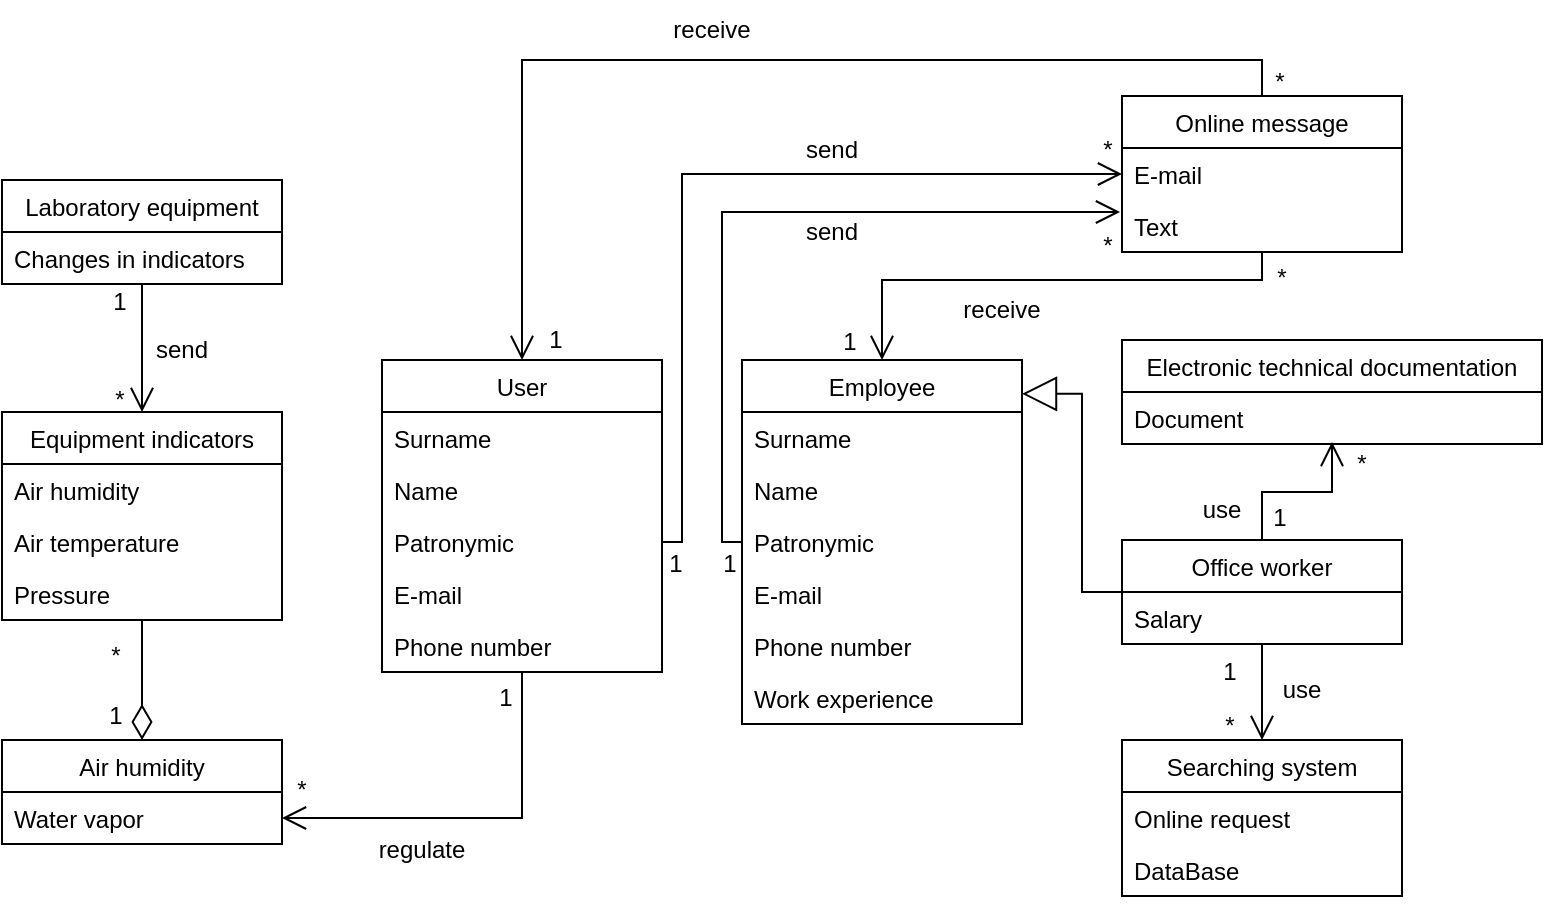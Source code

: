 <mxfile version="20.4.0" type="github"><diagram id="mCyr1kptdM3YggUfpTlr" name="Page-1"><mxGraphModel dx="868" dy="1641" grid="1" gridSize="10" guides="1" tooltips="1" connect="1" arrows="1" fold="1" page="1" pageScale="1" pageWidth="850" pageHeight="1100" math="0" shadow="0"><root><mxCell id="0"/><mxCell id="1" parent="0"/><mxCell id="Qtn16eyW5VBPZOPsOZde-40" style="edgeStyle=orthogonalEdgeStyle;rounded=0;orthogonalLoop=1;jettySize=auto;html=1;entryX=1;entryY=0.5;entryDx=0;entryDy=0;strokeWidth=1;endArrow=open;endFill=0;endSize=10;" edge="1" parent="1" source="RMtQjLJvcsIaxz_irh20-2" target="Qtn16eyW5VBPZOPsOZde-19"><mxGeometry relative="1" as="geometry"/></mxCell><mxCell id="RMtQjLJvcsIaxz_irh20-2" value="User" style="swimlane;fontStyle=0;childLayout=stackLayout;horizontal=1;startSize=26;fillColor=none;horizontalStack=0;resizeParent=1;resizeParentMax=0;resizeLast=0;collapsible=1;marginBottom=0;" parent="1" vertex="1"><mxGeometry x="230" y="-760" width="140" height="156" as="geometry"/></mxCell><mxCell id="RMtQjLJvcsIaxz_irh20-3" value="Surname" style="text;strokeColor=none;fillColor=none;align=left;verticalAlign=top;spacingLeft=4;spacingRight=4;overflow=hidden;rotatable=0;points=[[0,0.5],[1,0.5]];portConstraint=eastwest;" parent="RMtQjLJvcsIaxz_irh20-2" vertex="1"><mxGeometry y="26" width="140" height="26" as="geometry"/></mxCell><mxCell id="RMtQjLJvcsIaxz_irh20-4" value="Name" style="text;strokeColor=none;fillColor=none;align=left;verticalAlign=top;spacingLeft=4;spacingRight=4;overflow=hidden;rotatable=0;points=[[0,0.5],[1,0.5]];portConstraint=eastwest;" parent="RMtQjLJvcsIaxz_irh20-2" vertex="1"><mxGeometry y="52" width="140" height="26" as="geometry"/></mxCell><mxCell id="RMtQjLJvcsIaxz_irh20-5" value="Patronymic" style="text;strokeColor=none;fillColor=none;align=left;verticalAlign=top;spacingLeft=4;spacingRight=4;overflow=hidden;rotatable=0;points=[[0,0.5],[1,0.5]];portConstraint=eastwest;" parent="RMtQjLJvcsIaxz_irh20-2" vertex="1"><mxGeometry y="78" width="140" height="26" as="geometry"/></mxCell><mxCell id="RMtQjLJvcsIaxz_irh20-6" value="E-mail" style="text;strokeColor=none;fillColor=none;align=left;verticalAlign=top;spacingLeft=4;spacingRight=4;overflow=hidden;rotatable=0;points=[[0,0.5],[1,0.5]];portConstraint=eastwest;" parent="RMtQjLJvcsIaxz_irh20-2" vertex="1"><mxGeometry y="104" width="140" height="26" as="geometry"/></mxCell><mxCell id="MOtFSz2HY_uRm5c3sb62-1" value="Phone number" style="text;strokeColor=none;fillColor=none;align=left;verticalAlign=top;spacingLeft=4;spacingRight=4;overflow=hidden;rotatable=0;points=[[0,0.5],[1,0.5]];portConstraint=eastwest;" parent="RMtQjLJvcsIaxz_irh20-2" vertex="1"><mxGeometry y="130" width="140" height="26" as="geometry"/></mxCell><mxCell id="Qtn16eyW5VBPZOPsOZde-1" value="Employee" style="swimlane;fontStyle=0;childLayout=stackLayout;horizontal=1;startSize=26;fillColor=none;horizontalStack=0;resizeParent=1;resizeParentMax=0;resizeLast=0;collapsible=1;marginBottom=0;" vertex="1" parent="1"><mxGeometry x="410" y="-760" width="140" height="182" as="geometry"/></mxCell><mxCell id="Qtn16eyW5VBPZOPsOZde-2" value="Surname" style="text;strokeColor=none;fillColor=none;align=left;verticalAlign=top;spacingLeft=4;spacingRight=4;overflow=hidden;rotatable=0;points=[[0,0.5],[1,0.5]];portConstraint=eastwest;" vertex="1" parent="Qtn16eyW5VBPZOPsOZde-1"><mxGeometry y="26" width="140" height="26" as="geometry"/></mxCell><mxCell id="Qtn16eyW5VBPZOPsOZde-3" value="Name" style="text;strokeColor=none;fillColor=none;align=left;verticalAlign=top;spacingLeft=4;spacingRight=4;overflow=hidden;rotatable=0;points=[[0,0.5],[1,0.5]];portConstraint=eastwest;" vertex="1" parent="Qtn16eyW5VBPZOPsOZde-1"><mxGeometry y="52" width="140" height="26" as="geometry"/></mxCell><mxCell id="Qtn16eyW5VBPZOPsOZde-4" value="Patronymic" style="text;strokeColor=none;fillColor=none;align=left;verticalAlign=top;spacingLeft=4;spacingRight=4;overflow=hidden;rotatable=0;points=[[0,0.5],[1,0.5]];portConstraint=eastwest;" vertex="1" parent="Qtn16eyW5VBPZOPsOZde-1"><mxGeometry y="78" width="140" height="26" as="geometry"/></mxCell><mxCell id="Qtn16eyW5VBPZOPsOZde-5" value="E-mail" style="text;strokeColor=none;fillColor=none;align=left;verticalAlign=top;spacingLeft=4;spacingRight=4;overflow=hidden;rotatable=0;points=[[0,0.5],[1,0.5]];portConstraint=eastwest;" vertex="1" parent="Qtn16eyW5VBPZOPsOZde-1"><mxGeometry y="104" width="140" height="26" as="geometry"/></mxCell><mxCell id="Qtn16eyW5VBPZOPsOZde-6" value="Phone number" style="text;strokeColor=none;fillColor=none;align=left;verticalAlign=top;spacingLeft=4;spacingRight=4;overflow=hidden;rotatable=0;points=[[0,0.5],[1,0.5]];portConstraint=eastwest;" vertex="1" parent="Qtn16eyW5VBPZOPsOZde-1"><mxGeometry y="130" width="140" height="26" as="geometry"/></mxCell><mxCell id="Qtn16eyW5VBPZOPsOZde-7" value="Work experience" style="text;strokeColor=none;fillColor=none;align=left;verticalAlign=top;spacingLeft=4;spacingRight=4;overflow=hidden;rotatable=0;points=[[0,0.5],[1,0.5]];portConstraint=eastwest;" vertex="1" parent="Qtn16eyW5VBPZOPsOZde-1"><mxGeometry y="156" width="140" height="26" as="geometry"/></mxCell><mxCell id="Qtn16eyW5VBPZOPsOZde-42" style="edgeStyle=orthogonalEdgeStyle;rounded=0;orthogonalLoop=1;jettySize=auto;html=1;entryX=0.5;entryY=0;entryDx=0;entryDy=0;strokeWidth=1;endArrow=open;endFill=0;endSize=10;" edge="1" parent="1" source="Qtn16eyW5VBPZOPsOZde-8" target="Qtn16eyW5VBPZOPsOZde-14"><mxGeometry relative="1" as="geometry"/></mxCell><mxCell id="Qtn16eyW5VBPZOPsOZde-8" value="Laboratory equipment" style="swimlane;fontStyle=0;childLayout=stackLayout;horizontal=1;startSize=26;fillColor=none;horizontalStack=0;resizeParent=1;resizeParentMax=0;resizeLast=0;collapsible=1;marginBottom=0;" vertex="1" parent="1"><mxGeometry x="40" y="-850" width="140" height="52" as="geometry"/></mxCell><mxCell id="Qtn16eyW5VBPZOPsOZde-9" value="Changes in indicators" style="text;strokeColor=none;fillColor=none;align=left;verticalAlign=top;spacingLeft=4;spacingRight=4;overflow=hidden;rotatable=0;points=[[0,0.5],[1,0.5]];portConstraint=eastwest;" vertex="1" parent="Qtn16eyW5VBPZOPsOZde-8"><mxGeometry y="26" width="140" height="26" as="geometry"/></mxCell><mxCell id="Qtn16eyW5VBPZOPsOZde-39" style="edgeStyle=orthogonalEdgeStyle;rounded=0;orthogonalLoop=1;jettySize=auto;html=1;entryX=0.5;entryY=0;entryDx=0;entryDy=0;strokeWidth=1;endArrow=diamondThin;endFill=0;endSize=15;" edge="1" parent="1" source="Qtn16eyW5VBPZOPsOZde-14" target="Qtn16eyW5VBPZOPsOZde-18"><mxGeometry relative="1" as="geometry"/></mxCell><mxCell id="Qtn16eyW5VBPZOPsOZde-14" value="Equipment indicators" style="swimlane;fontStyle=0;childLayout=stackLayout;horizontal=1;startSize=26;fillColor=none;horizontalStack=0;resizeParent=1;resizeParentMax=0;resizeLast=0;collapsible=1;marginBottom=0;" vertex="1" parent="1"><mxGeometry x="40" y="-734" width="140" height="104" as="geometry"/></mxCell><mxCell id="Qtn16eyW5VBPZOPsOZde-15" value="Air humidity" style="text;strokeColor=none;fillColor=none;align=left;verticalAlign=top;spacingLeft=4;spacingRight=4;overflow=hidden;rotatable=0;points=[[0,0.5],[1,0.5]];portConstraint=eastwest;" vertex="1" parent="Qtn16eyW5VBPZOPsOZde-14"><mxGeometry y="26" width="140" height="26" as="geometry"/></mxCell><mxCell id="Qtn16eyW5VBPZOPsOZde-16" value="Air temperature" style="text;strokeColor=none;fillColor=none;align=left;verticalAlign=top;spacingLeft=4;spacingRight=4;overflow=hidden;rotatable=0;points=[[0,0.5],[1,0.5]];portConstraint=eastwest;" vertex="1" parent="Qtn16eyW5VBPZOPsOZde-14"><mxGeometry y="52" width="140" height="26" as="geometry"/></mxCell><mxCell id="Qtn16eyW5VBPZOPsOZde-17" value="Pressure" style="text;strokeColor=none;fillColor=none;align=left;verticalAlign=top;spacingLeft=4;spacingRight=4;overflow=hidden;rotatable=0;points=[[0,0.5],[1,0.5]];portConstraint=eastwest;" vertex="1" parent="Qtn16eyW5VBPZOPsOZde-14"><mxGeometry y="78" width="140" height="26" as="geometry"/></mxCell><mxCell id="Qtn16eyW5VBPZOPsOZde-18" value="Air humidity" style="swimlane;fontStyle=0;childLayout=stackLayout;horizontal=1;startSize=26;fillColor=none;horizontalStack=0;resizeParent=1;resizeParentMax=0;resizeLast=0;collapsible=1;marginBottom=0;" vertex="1" parent="1"><mxGeometry x="40" y="-570" width="140" height="52" as="geometry"/></mxCell><mxCell id="Qtn16eyW5VBPZOPsOZde-19" value="Water vapor" style="text;strokeColor=none;fillColor=none;align=left;verticalAlign=top;spacingLeft=4;spacingRight=4;overflow=hidden;rotatable=0;points=[[0,0.5],[1,0.5]];portConstraint=eastwest;" vertex="1" parent="Qtn16eyW5VBPZOPsOZde-18"><mxGeometry y="26" width="140" height="26" as="geometry"/></mxCell><mxCell id="Qtn16eyW5VBPZOPsOZde-22" value="Searching system" style="swimlane;fontStyle=0;childLayout=stackLayout;horizontal=1;startSize=26;fillColor=none;horizontalStack=0;resizeParent=1;resizeParentMax=0;resizeLast=0;collapsible=1;marginBottom=0;" vertex="1" parent="1"><mxGeometry x="600" y="-570" width="140" height="78" as="geometry"/></mxCell><mxCell id="Qtn16eyW5VBPZOPsOZde-23" value="Online request" style="text;strokeColor=none;fillColor=none;align=left;verticalAlign=top;spacingLeft=4;spacingRight=4;overflow=hidden;rotatable=0;points=[[0,0.5],[1,0.5]];portConstraint=eastwest;" vertex="1" parent="Qtn16eyW5VBPZOPsOZde-22"><mxGeometry y="26" width="140" height="26" as="geometry"/></mxCell><mxCell id="Qtn16eyW5VBPZOPsOZde-24" value="DataBase" style="text;strokeColor=none;fillColor=none;align=left;verticalAlign=top;spacingLeft=4;spacingRight=4;overflow=hidden;rotatable=0;points=[[0,0.5],[1,0.5]];portConstraint=eastwest;" vertex="1" parent="Qtn16eyW5VBPZOPsOZde-22"><mxGeometry y="52" width="140" height="26" as="geometry"/></mxCell><mxCell id="Qtn16eyW5VBPZOPsOZde-25" value="Electronic technical documentation" style="swimlane;fontStyle=0;childLayout=stackLayout;horizontal=1;startSize=26;fillColor=none;horizontalStack=0;resizeParent=1;resizeParentMax=0;resizeLast=0;collapsible=1;marginBottom=0;" vertex="1" parent="1"><mxGeometry x="600" y="-770" width="210" height="52" as="geometry"/></mxCell><mxCell id="Qtn16eyW5VBPZOPsOZde-26" value="Document" style="text;strokeColor=none;fillColor=none;align=left;verticalAlign=top;spacingLeft=4;spacingRight=4;overflow=hidden;rotatable=0;points=[[0,0.5],[1,0.5]];portConstraint=eastwest;" vertex="1" parent="Qtn16eyW5VBPZOPsOZde-25"><mxGeometry y="26" width="210" height="26" as="geometry"/></mxCell><mxCell id="Qtn16eyW5VBPZOPsOZde-33" style="edgeStyle=orthogonalEdgeStyle;rounded=0;orthogonalLoop=1;jettySize=auto;html=1;entryX=1;entryY=0.093;entryDx=0;entryDy=0;entryPerimeter=0;endArrow=block;endFill=0;strokeWidth=1;endSize=15;" edge="1" parent="1" source="Qtn16eyW5VBPZOPsOZde-27" target="Qtn16eyW5VBPZOPsOZde-1"><mxGeometry relative="1" as="geometry"/></mxCell><mxCell id="Qtn16eyW5VBPZOPsOZde-47" style="edgeStyle=orthogonalEdgeStyle;rounded=0;orthogonalLoop=1;jettySize=auto;html=1;entryX=0.5;entryY=0;entryDx=0;entryDy=0;strokeWidth=1;endArrow=open;endFill=0;endSize=10;" edge="1" parent="1" source="Qtn16eyW5VBPZOPsOZde-27" target="Qtn16eyW5VBPZOPsOZde-22"><mxGeometry relative="1" as="geometry"/></mxCell><mxCell id="Qtn16eyW5VBPZOPsOZde-48" style="edgeStyle=orthogonalEdgeStyle;rounded=0;orthogonalLoop=1;jettySize=auto;html=1;entryX=0.5;entryY=0.962;entryDx=0;entryDy=0;entryPerimeter=0;strokeWidth=1;endArrow=open;endFill=0;endSize=10;" edge="1" parent="1" source="Qtn16eyW5VBPZOPsOZde-27" target="Qtn16eyW5VBPZOPsOZde-26"><mxGeometry relative="1" as="geometry"/></mxCell><mxCell id="Qtn16eyW5VBPZOPsOZde-27" value="Office worker" style="swimlane;fontStyle=0;childLayout=stackLayout;horizontal=1;startSize=26;fillColor=none;horizontalStack=0;resizeParent=1;resizeParentMax=0;resizeLast=0;collapsible=1;marginBottom=0;" vertex="1" parent="1"><mxGeometry x="600" y="-670" width="140" height="52" as="geometry"/></mxCell><mxCell id="Qtn16eyW5VBPZOPsOZde-28" value="Salary" style="text;strokeColor=none;fillColor=none;align=left;verticalAlign=top;spacingLeft=4;spacingRight=4;overflow=hidden;rotatable=0;points=[[0,0.5],[1,0.5]];portConstraint=eastwest;" vertex="1" parent="Qtn16eyW5VBPZOPsOZde-27"><mxGeometry y="26" width="140" height="26" as="geometry"/></mxCell><mxCell id="Qtn16eyW5VBPZOPsOZde-44" style="edgeStyle=orthogonalEdgeStyle;rounded=0;orthogonalLoop=1;jettySize=auto;html=1;entryX=0.5;entryY=0;entryDx=0;entryDy=0;strokeWidth=1;endArrow=open;endFill=0;endSize=10;exitX=0.5;exitY=0;exitDx=0;exitDy=0;" edge="1" parent="1" source="Qtn16eyW5VBPZOPsOZde-29" target="RMtQjLJvcsIaxz_irh20-2"><mxGeometry relative="1" as="geometry"><Array as="points"><mxPoint x="670" y="-910"/><mxPoint x="300" y="-910"/></Array></mxGeometry></mxCell><mxCell id="Qtn16eyW5VBPZOPsOZde-46" style="edgeStyle=orthogonalEdgeStyle;rounded=0;orthogonalLoop=1;jettySize=auto;html=1;strokeWidth=1;endArrow=open;endFill=0;endSize=10;" edge="1" parent="1" source="Qtn16eyW5VBPZOPsOZde-29" target="Qtn16eyW5VBPZOPsOZde-1"><mxGeometry relative="1" as="geometry"><Array as="points"><mxPoint x="670" y="-800"/><mxPoint x="480" y="-800"/></Array></mxGeometry></mxCell><mxCell id="Qtn16eyW5VBPZOPsOZde-29" value="Online message" style="swimlane;fontStyle=0;childLayout=stackLayout;horizontal=1;startSize=26;fillColor=none;horizontalStack=0;resizeParent=1;resizeParentMax=0;resizeLast=0;collapsible=1;marginBottom=0;" vertex="1" parent="1"><mxGeometry x="600" y="-892" width="140" height="78" as="geometry"/></mxCell><mxCell id="Qtn16eyW5VBPZOPsOZde-30" value="E-mail" style="text;strokeColor=none;fillColor=none;align=left;verticalAlign=top;spacingLeft=4;spacingRight=4;overflow=hidden;rotatable=0;points=[[0,0.5],[1,0.5]];portConstraint=eastwest;" vertex="1" parent="Qtn16eyW5VBPZOPsOZde-29"><mxGeometry y="26" width="140" height="26" as="geometry"/></mxCell><mxCell id="Qtn16eyW5VBPZOPsOZde-31" value="Text" style="text;strokeColor=none;fillColor=none;align=left;verticalAlign=top;spacingLeft=4;spacingRight=4;overflow=hidden;rotatable=0;points=[[0,0.5],[1,0.5]];portConstraint=eastwest;" vertex="1" parent="Qtn16eyW5VBPZOPsOZde-29"><mxGeometry y="52" width="140" height="26" as="geometry"/></mxCell><mxCell id="Qtn16eyW5VBPZOPsOZde-43" style="edgeStyle=orthogonalEdgeStyle;rounded=0;orthogonalLoop=1;jettySize=auto;html=1;exitX=1;exitY=0.5;exitDx=0;exitDy=0;entryX=0;entryY=0.5;entryDx=0;entryDy=0;strokeWidth=1;endArrow=open;endFill=0;endSize=10;" edge="1" parent="1" source="RMtQjLJvcsIaxz_irh20-5" target="Qtn16eyW5VBPZOPsOZde-30"><mxGeometry relative="1" as="geometry"><Array as="points"><mxPoint x="380" y="-669"/><mxPoint x="380" y="-853"/></Array></mxGeometry></mxCell><mxCell id="Qtn16eyW5VBPZOPsOZde-45" style="edgeStyle=orthogonalEdgeStyle;rounded=0;orthogonalLoop=1;jettySize=auto;html=1;entryX=-0.007;entryY=1.231;entryDx=0;entryDy=0;entryPerimeter=0;strokeWidth=1;endArrow=open;endFill=0;endSize=10;" edge="1" parent="1" source="Qtn16eyW5VBPZOPsOZde-4" target="Qtn16eyW5VBPZOPsOZde-30"><mxGeometry relative="1" as="geometry"><Array as="points"><mxPoint x="400" y="-669"/><mxPoint x="400" y="-834"/></Array></mxGeometry></mxCell><mxCell id="Qtn16eyW5VBPZOPsOZde-49" value="send" style="text;html=1;strokeColor=none;fillColor=none;align=center;verticalAlign=middle;whiteSpace=wrap;rounded=0;" vertex="1" parent="1"><mxGeometry x="100" y="-780" width="60" height="30" as="geometry"/></mxCell><mxCell id="Qtn16eyW5VBPZOPsOZde-50" value="regulate" style="text;html=1;strokeColor=none;fillColor=none;align=center;verticalAlign=middle;whiteSpace=wrap;rounded=0;" vertex="1" parent="1"><mxGeometry x="220" y="-530" width="60" height="30" as="geometry"/></mxCell><mxCell id="Qtn16eyW5VBPZOPsOZde-51" value="receive" style="text;html=1;strokeColor=none;fillColor=none;align=center;verticalAlign=middle;whiteSpace=wrap;rounded=0;" vertex="1" parent="1"><mxGeometry x="365" y="-940" width="60" height="30" as="geometry"/></mxCell><mxCell id="Qtn16eyW5VBPZOPsOZde-52" value="receive" style="text;html=1;strokeColor=none;fillColor=none;align=center;verticalAlign=middle;whiteSpace=wrap;rounded=0;" vertex="1" parent="1"><mxGeometry x="510" y="-800" width="60" height="30" as="geometry"/></mxCell><mxCell id="Qtn16eyW5VBPZOPsOZde-53" value="send" style="text;html=1;strokeColor=none;fillColor=none;align=center;verticalAlign=middle;whiteSpace=wrap;rounded=0;" vertex="1" parent="1"><mxGeometry x="425" y="-839" width="60" height="30" as="geometry"/></mxCell><mxCell id="Qtn16eyW5VBPZOPsOZde-54" value="send" style="text;html=1;strokeColor=none;fillColor=none;align=center;verticalAlign=middle;whiteSpace=wrap;rounded=0;" vertex="1" parent="1"><mxGeometry x="425" y="-880" width="60" height="30" as="geometry"/></mxCell><mxCell id="Qtn16eyW5VBPZOPsOZde-55" value="use" style="text;html=1;strokeColor=none;fillColor=none;align=center;verticalAlign=middle;whiteSpace=wrap;rounded=0;" vertex="1" parent="1"><mxGeometry x="660" y="-610" width="60" height="30" as="geometry"/></mxCell><mxCell id="Qtn16eyW5VBPZOPsOZde-56" value="use" style="text;html=1;strokeColor=none;fillColor=none;align=center;verticalAlign=middle;whiteSpace=wrap;rounded=0;" vertex="1" parent="1"><mxGeometry x="620" y="-700" width="60" height="30" as="geometry"/></mxCell><mxCell id="Qtn16eyW5VBPZOPsOZde-60" value="1" style="text;html=1;strokeColor=none;fillColor=none;align=center;verticalAlign=middle;whiteSpace=wrap;rounded=0;" vertex="1" parent="1"><mxGeometry x="69" y="-804" width="60" height="30" as="geometry"/></mxCell><mxCell id="Qtn16eyW5VBPZOPsOZde-61" value="*" style="text;html=1;strokeColor=none;fillColor=none;align=center;verticalAlign=middle;whiteSpace=wrap;rounded=0;" vertex="1" parent="1"><mxGeometry x="69" y="-755" width="60" height="30" as="geometry"/></mxCell><mxCell id="Qtn16eyW5VBPZOPsOZde-62" value="1" style="text;html=1;strokeColor=none;fillColor=none;align=center;verticalAlign=middle;whiteSpace=wrap;rounded=0;" vertex="1" parent="1"><mxGeometry x="67" y="-597" width="60" height="30" as="geometry"/></mxCell><mxCell id="Qtn16eyW5VBPZOPsOZde-63" value="*" style="text;html=1;strokeColor=none;fillColor=none;align=center;verticalAlign=middle;whiteSpace=wrap;rounded=0;" vertex="1" parent="1"><mxGeometry x="67" y="-627" width="60" height="30" as="geometry"/></mxCell><mxCell id="Qtn16eyW5VBPZOPsOZde-64" value="1" style="text;html=1;strokeColor=none;fillColor=none;align=center;verticalAlign=middle;whiteSpace=wrap;rounded=0;" vertex="1" parent="1"><mxGeometry x="262" y="-606" width="60" height="30" as="geometry"/></mxCell><mxCell id="Qtn16eyW5VBPZOPsOZde-65" value="*" style="text;html=1;strokeColor=none;fillColor=none;align=center;verticalAlign=middle;whiteSpace=wrap;rounded=0;" vertex="1" parent="1"><mxGeometry x="160" y="-560" width="60" height="30" as="geometry"/></mxCell><mxCell id="Qtn16eyW5VBPZOPsOZde-66" value="1" style="text;html=1;strokeColor=none;fillColor=none;align=center;verticalAlign=middle;whiteSpace=wrap;rounded=0;" vertex="1" parent="1"><mxGeometry x="287" y="-785" width="60" height="30" as="geometry"/></mxCell><mxCell id="Qtn16eyW5VBPZOPsOZde-67" value="*" style="text;html=1;strokeColor=none;fillColor=none;align=center;verticalAlign=middle;whiteSpace=wrap;rounded=0;" vertex="1" parent="1"><mxGeometry x="649" y="-914" width="60" height="30" as="geometry"/></mxCell><mxCell id="Qtn16eyW5VBPZOPsOZde-68" value="1" style="text;html=1;strokeColor=none;fillColor=none;align=center;verticalAlign=middle;whiteSpace=wrap;rounded=0;" vertex="1" parent="1"><mxGeometry x="434" y="-784" width="60" height="30" as="geometry"/></mxCell><mxCell id="Qtn16eyW5VBPZOPsOZde-69" value="*" style="text;html=1;strokeColor=none;fillColor=none;align=center;verticalAlign=middle;whiteSpace=wrap;rounded=0;" vertex="1" parent="1"><mxGeometry x="650" y="-816" width="60" height="30" as="geometry"/></mxCell><mxCell id="Qtn16eyW5VBPZOPsOZde-70" value="1" style="text;html=1;strokeColor=none;fillColor=none;align=center;verticalAlign=middle;whiteSpace=wrap;rounded=0;" vertex="1" parent="1"><mxGeometry x="347" y="-673" width="60" height="30" as="geometry"/></mxCell><mxCell id="Qtn16eyW5VBPZOPsOZde-71" value="1" style="text;html=1;strokeColor=none;fillColor=none;align=center;verticalAlign=middle;whiteSpace=wrap;rounded=0;" vertex="1" parent="1"><mxGeometry x="374" y="-673" width="60" height="30" as="geometry"/></mxCell><mxCell id="Qtn16eyW5VBPZOPsOZde-72" value="*" style="text;html=1;strokeColor=none;fillColor=none;align=center;verticalAlign=middle;whiteSpace=wrap;rounded=0;" vertex="1" parent="1"><mxGeometry x="563" y="-880" width="60" height="30" as="geometry"/></mxCell><mxCell id="Qtn16eyW5VBPZOPsOZde-73" value="*" style="text;html=1;strokeColor=none;fillColor=none;align=center;verticalAlign=middle;whiteSpace=wrap;rounded=0;" vertex="1" parent="1"><mxGeometry x="563" y="-832" width="60" height="30" as="geometry"/></mxCell><mxCell id="Qtn16eyW5VBPZOPsOZde-74" value="1" style="text;html=1;strokeColor=none;fillColor=none;align=center;verticalAlign=middle;whiteSpace=wrap;rounded=0;" vertex="1" parent="1"><mxGeometry x="649" y="-696" width="60" height="30" as="geometry"/></mxCell><mxCell id="Qtn16eyW5VBPZOPsOZde-75" value="*" style="text;html=1;strokeColor=none;fillColor=none;align=center;verticalAlign=middle;whiteSpace=wrap;rounded=0;" vertex="1" parent="1"><mxGeometry x="690" y="-723" width="60" height="30" as="geometry"/></mxCell><mxCell id="Qtn16eyW5VBPZOPsOZde-76" value="*" style="text;html=1;strokeColor=none;fillColor=none;align=center;verticalAlign=middle;whiteSpace=wrap;rounded=0;" vertex="1" parent="1"><mxGeometry x="624" y="-592" width="60" height="30" as="geometry"/></mxCell><mxCell id="Qtn16eyW5VBPZOPsOZde-77" value="1" style="text;html=1;strokeColor=none;fillColor=none;align=center;verticalAlign=middle;whiteSpace=wrap;rounded=0;" vertex="1" parent="1"><mxGeometry x="624" y="-619" width="60" height="30" as="geometry"/></mxCell></root></mxGraphModel></diagram></mxfile>